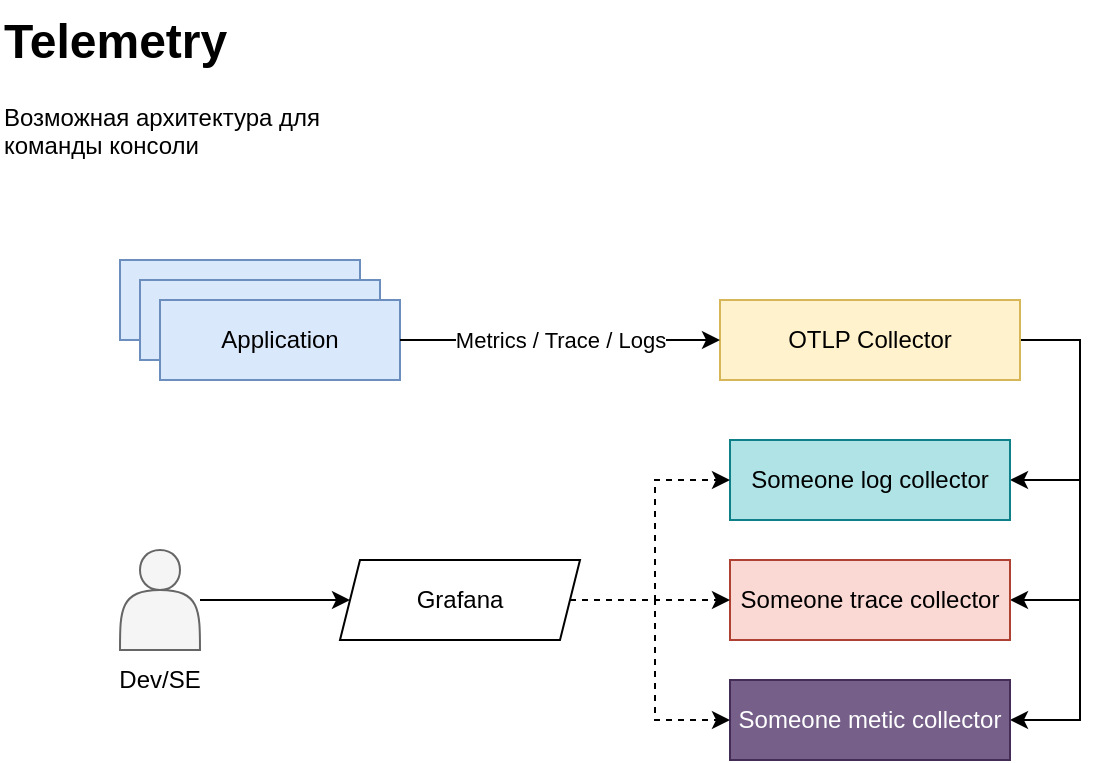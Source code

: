 <mxfile version="24.7.12">
  <diagram name="Страница — 1" id="m-D_gMQb1BDRBxjnrCqp">
    <mxGraphModel dx="1227" dy="730" grid="1" gridSize="10" guides="1" tooltips="1" connect="1" arrows="1" fold="1" page="1" pageScale="1" pageWidth="827" pageHeight="1169" math="0" shadow="0">
      <root>
        <mxCell id="0" />
        <mxCell id="1" parent="0" />
        <mxCell id="D9XpN69sl24iD5A_hw8h-4" value="" style="group" vertex="1" connectable="0" parent="1">
          <mxGeometry x="80" y="150" width="140" height="60" as="geometry" />
        </mxCell>
        <mxCell id="D9XpN69sl24iD5A_hw8h-1" value="Application" style="rounded=0;whiteSpace=wrap;html=1;fillColor=#dae8fc;strokeColor=#6c8ebf;" vertex="1" parent="D9XpN69sl24iD5A_hw8h-4">
          <mxGeometry width="120" height="40" as="geometry" />
        </mxCell>
        <mxCell id="D9XpN69sl24iD5A_hw8h-2" value="Application" style="rounded=0;whiteSpace=wrap;html=1;fillColor=#dae8fc;strokeColor=#6c8ebf;" vertex="1" parent="D9XpN69sl24iD5A_hw8h-4">
          <mxGeometry x="10" y="10" width="120" height="40" as="geometry" />
        </mxCell>
        <mxCell id="D9XpN69sl24iD5A_hw8h-3" value="Application" style="rounded=0;whiteSpace=wrap;html=1;fillColor=#dae8fc;strokeColor=#6c8ebf;" vertex="1" parent="D9XpN69sl24iD5A_hw8h-4">
          <mxGeometry x="20" y="20" width="120" height="40" as="geometry" />
        </mxCell>
        <mxCell id="D9XpN69sl24iD5A_hw8h-32" style="edgeStyle=orthogonalEdgeStyle;rounded=0;orthogonalLoop=1;jettySize=auto;html=1;entryX=1;entryY=0.5;entryDx=0;entryDy=0;exitX=1;exitY=0.5;exitDx=0;exitDy=0;" edge="1" parent="1" source="D9XpN69sl24iD5A_hw8h-6" target="D9XpN69sl24iD5A_hw8h-21">
          <mxGeometry relative="1" as="geometry">
            <Array as="points">
              <mxPoint x="560" y="190" />
              <mxPoint x="560" y="260" />
            </Array>
          </mxGeometry>
        </mxCell>
        <mxCell id="D9XpN69sl24iD5A_hw8h-33" style="edgeStyle=orthogonalEdgeStyle;rounded=0;orthogonalLoop=1;jettySize=auto;html=1;entryX=1;entryY=0.5;entryDx=0;entryDy=0;exitX=1;exitY=0.5;exitDx=0;exitDy=0;" edge="1" parent="1" source="D9XpN69sl24iD5A_hw8h-6" target="D9XpN69sl24iD5A_hw8h-24">
          <mxGeometry relative="1" as="geometry">
            <Array as="points">
              <mxPoint x="560" y="190" />
              <mxPoint x="560" y="320" />
            </Array>
          </mxGeometry>
        </mxCell>
        <mxCell id="D9XpN69sl24iD5A_hw8h-34" style="edgeStyle=orthogonalEdgeStyle;rounded=0;orthogonalLoop=1;jettySize=auto;html=1;entryX=1;entryY=0.5;entryDx=0;entryDy=0;exitX=1;exitY=0.5;exitDx=0;exitDy=0;" edge="1" parent="1" source="D9XpN69sl24iD5A_hw8h-6" target="D9XpN69sl24iD5A_hw8h-25">
          <mxGeometry relative="1" as="geometry">
            <Array as="points">
              <mxPoint x="560" y="190" />
              <mxPoint x="560" y="380" />
            </Array>
          </mxGeometry>
        </mxCell>
        <mxCell id="D9XpN69sl24iD5A_hw8h-6" value="OTLP Collector" style="whiteSpace=wrap;html=1;fillColor=#fff2cc;strokeColor=#d6b656;rounded=0;" vertex="1" parent="1">
          <mxGeometry x="380" y="170" width="150" height="40" as="geometry" />
        </mxCell>
        <mxCell id="D9XpN69sl24iD5A_hw8h-17" value="" style="endArrow=classic;html=1;rounded=0;exitX=1;exitY=0.5;exitDx=0;exitDy=0;entryX=0;entryY=0.5;entryDx=0;entryDy=0;" edge="1" parent="1" source="D9XpN69sl24iD5A_hw8h-3" target="D9XpN69sl24iD5A_hw8h-6">
          <mxGeometry relative="1" as="geometry">
            <mxPoint x="540" y="310" as="sourcePoint" />
            <mxPoint x="640" y="310" as="targetPoint" />
          </mxGeometry>
        </mxCell>
        <mxCell id="D9XpN69sl24iD5A_hw8h-18" value="Metrics / Trace / Logs" style="edgeLabel;resizable=0;html=1;;align=center;verticalAlign=middle;" connectable="0" vertex="1" parent="D9XpN69sl24iD5A_hw8h-17">
          <mxGeometry relative="1" as="geometry">
            <mxPoint as="offset" />
          </mxGeometry>
        </mxCell>
        <mxCell id="D9XpN69sl24iD5A_hw8h-21" value="Someone log collector" style="rounded=0;whiteSpace=wrap;html=1;fillColor=#b0e3e6;strokeColor=#0e8088;" vertex="1" parent="1">
          <mxGeometry x="385" y="240" width="140" height="40" as="geometry" />
        </mxCell>
        <mxCell id="D9XpN69sl24iD5A_hw8h-22" style="edgeStyle=orthogonalEdgeStyle;rounded=0;orthogonalLoop=1;jettySize=auto;html=1;exitX=0.5;exitY=1;exitDx=0;exitDy=0;" edge="1" parent="1" source="D9XpN69sl24iD5A_hw8h-21" target="D9XpN69sl24iD5A_hw8h-21">
          <mxGeometry relative="1" as="geometry" />
        </mxCell>
        <mxCell id="D9XpN69sl24iD5A_hw8h-24" value="Someone trace collector" style="rounded=0;whiteSpace=wrap;html=1;fillColor=#fad9d5;strokeColor=#ae4132;" vertex="1" parent="1">
          <mxGeometry x="385" y="300" width="140" height="40" as="geometry" />
        </mxCell>
        <mxCell id="D9XpN69sl24iD5A_hw8h-25" value="Someone metic collector" style="rounded=0;whiteSpace=wrap;html=1;fillColor=#76608a;strokeColor=#432D57;fontColor=#ffffff;" vertex="1" parent="1">
          <mxGeometry x="385" y="360" width="140" height="40" as="geometry" />
        </mxCell>
        <mxCell id="D9XpN69sl24iD5A_hw8h-35" style="edgeStyle=orthogonalEdgeStyle;rounded=0;orthogonalLoop=1;jettySize=auto;html=1;entryX=0;entryY=0.5;entryDx=0;entryDy=0;dashed=1;" edge="1" parent="1" source="D9XpN69sl24iD5A_hw8h-29" target="D9XpN69sl24iD5A_hw8h-21">
          <mxGeometry relative="1" as="geometry" />
        </mxCell>
        <mxCell id="D9XpN69sl24iD5A_hw8h-36" style="edgeStyle=orthogonalEdgeStyle;rounded=0;orthogonalLoop=1;jettySize=auto;html=1;entryX=0;entryY=0.5;entryDx=0;entryDy=0;dashed=1;" edge="1" parent="1" source="D9XpN69sl24iD5A_hw8h-29" target="D9XpN69sl24iD5A_hw8h-24">
          <mxGeometry relative="1" as="geometry" />
        </mxCell>
        <mxCell id="D9XpN69sl24iD5A_hw8h-37" style="edgeStyle=orthogonalEdgeStyle;rounded=0;orthogonalLoop=1;jettySize=auto;html=1;entryX=0;entryY=0.5;entryDx=0;entryDy=0;dashed=1;" edge="1" parent="1" source="D9XpN69sl24iD5A_hw8h-29" target="D9XpN69sl24iD5A_hw8h-25">
          <mxGeometry relative="1" as="geometry" />
        </mxCell>
        <mxCell id="D9XpN69sl24iD5A_hw8h-29" value="Grafana" style="shape=parallelogram;perimeter=parallelogramPerimeter;whiteSpace=wrap;html=1;fixedSize=1;size=10;" vertex="1" parent="1">
          <mxGeometry x="190" y="300" width="120" height="40" as="geometry" />
        </mxCell>
        <mxCell id="D9XpN69sl24iD5A_hw8h-39" style="edgeStyle=orthogonalEdgeStyle;rounded=0;orthogonalLoop=1;jettySize=auto;html=1;entryX=0;entryY=0.5;entryDx=0;entryDy=0;" edge="1" parent="1" source="D9XpN69sl24iD5A_hw8h-38" target="D9XpN69sl24iD5A_hw8h-29">
          <mxGeometry relative="1" as="geometry" />
        </mxCell>
        <mxCell id="D9XpN69sl24iD5A_hw8h-41" value="" style="group" vertex="1" connectable="0" parent="1">
          <mxGeometry x="70" y="295" width="60" height="75" as="geometry" />
        </mxCell>
        <mxCell id="D9XpN69sl24iD5A_hw8h-38" value="" style="shape=actor;whiteSpace=wrap;html=1;fillColor=#f5f5f5;fontColor=#333333;strokeColor=#666666;" vertex="1" parent="D9XpN69sl24iD5A_hw8h-41">
          <mxGeometry x="10" width="40" height="50" as="geometry" />
        </mxCell>
        <mxCell id="D9XpN69sl24iD5A_hw8h-40" value="Dev/SE" style="text;html=1;align=center;verticalAlign=middle;whiteSpace=wrap;rounded=0;" vertex="1" parent="D9XpN69sl24iD5A_hw8h-41">
          <mxGeometry y="55" width="60" height="20" as="geometry" />
        </mxCell>
        <mxCell id="D9XpN69sl24iD5A_hw8h-42" value="&lt;h1 style=&quot;margin-top: 0px;&quot;&gt;Telemetry&lt;/h1&gt;&lt;p&gt;Возможная архитектура для команды консоли&lt;/p&gt;" style="text;html=1;whiteSpace=wrap;overflow=hidden;rounded=0;" vertex="1" parent="1">
          <mxGeometry x="20" y="20" width="170" height="80" as="geometry" />
        </mxCell>
      </root>
    </mxGraphModel>
  </diagram>
</mxfile>
